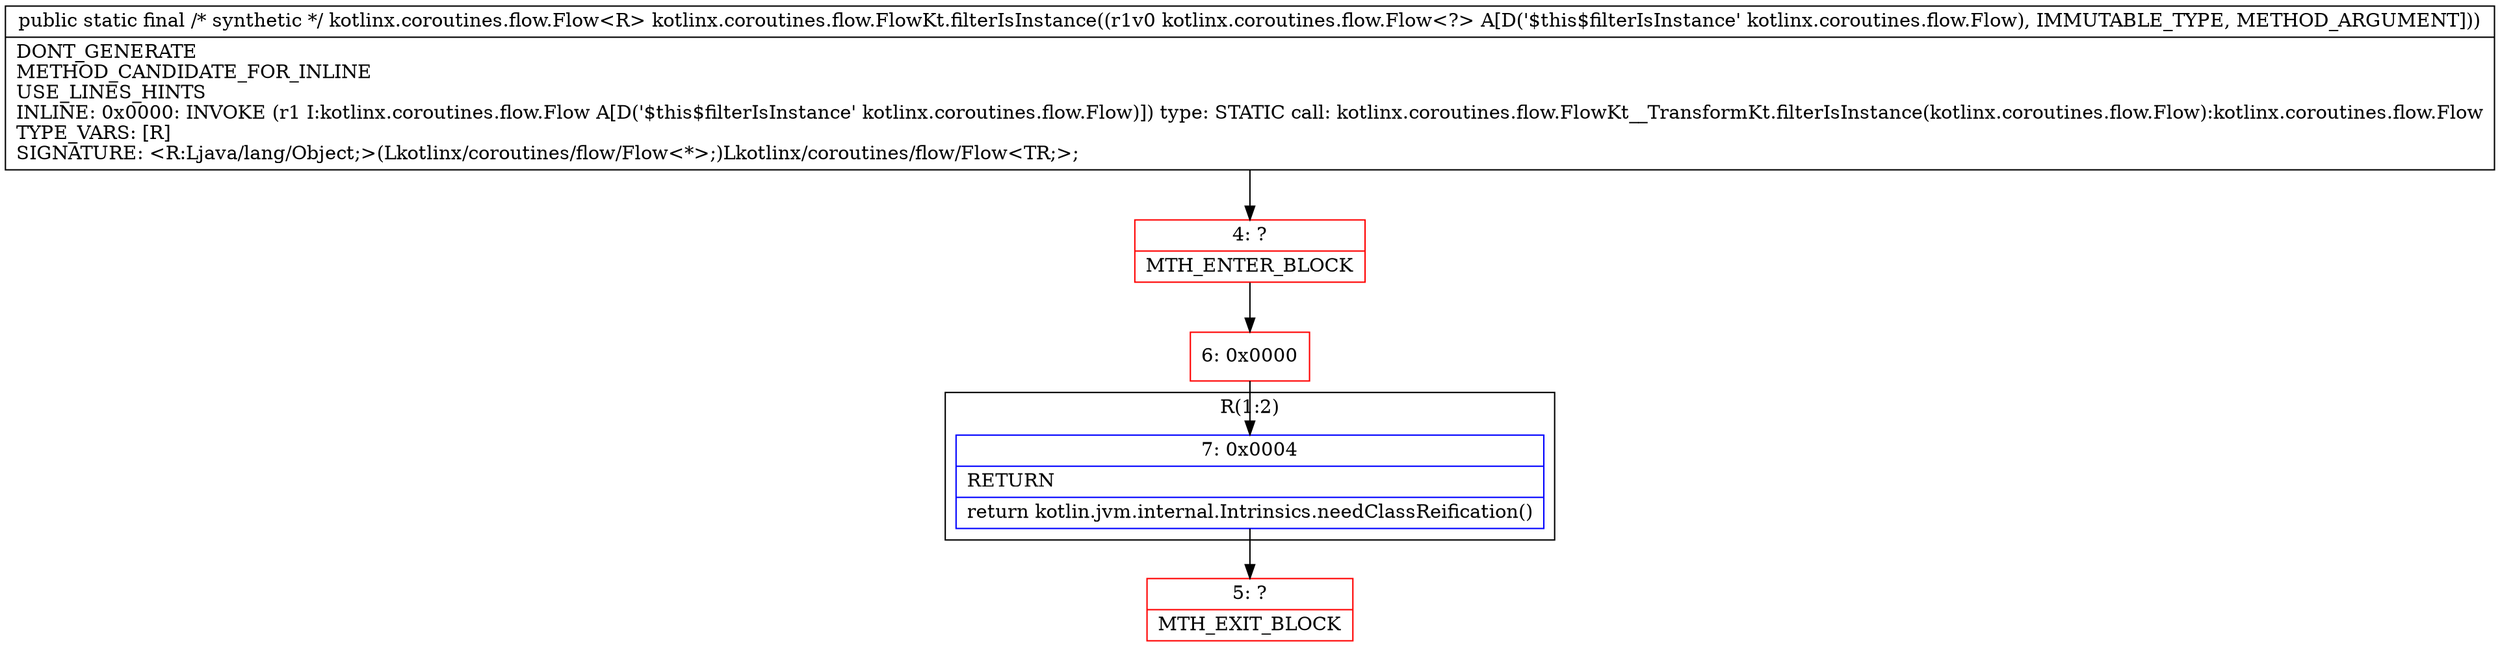 digraph "CFG forkotlinx.coroutines.flow.FlowKt.filterIsInstance(Lkotlinx\/coroutines\/flow\/Flow;)Lkotlinx\/coroutines\/flow\/Flow;" {
subgraph cluster_Region_1138462849 {
label = "R(1:2)";
node [shape=record,color=blue];
Node_7 [shape=record,label="{7\:\ 0x0004|RETURN\l|return kotlin.jvm.internal.Intrinsics.needClassReification()\l}"];
}
Node_4 [shape=record,color=red,label="{4\:\ ?|MTH_ENTER_BLOCK\l}"];
Node_6 [shape=record,color=red,label="{6\:\ 0x0000}"];
Node_5 [shape=record,color=red,label="{5\:\ ?|MTH_EXIT_BLOCK\l}"];
MethodNode[shape=record,label="{public static final \/* synthetic *\/ kotlinx.coroutines.flow.Flow\<R\> kotlinx.coroutines.flow.FlowKt.filterIsInstance((r1v0 kotlinx.coroutines.flow.Flow\<?\> A[D('$this$filterIsInstance' kotlinx.coroutines.flow.Flow), IMMUTABLE_TYPE, METHOD_ARGUMENT]))  | DONT_GENERATE\lMETHOD_CANDIDATE_FOR_INLINE\lUSE_LINES_HINTS\lINLINE: 0x0000: INVOKE  (r1 I:kotlinx.coroutines.flow.Flow A[D('$this$filterIsInstance' kotlinx.coroutines.flow.Flow)]) type: STATIC call: kotlinx.coroutines.flow.FlowKt__TransformKt.filterIsInstance(kotlinx.coroutines.flow.Flow):kotlinx.coroutines.flow.Flow\lTYPE_VARS: [R]\lSIGNATURE: \<R:Ljava\/lang\/Object;\>(Lkotlinx\/coroutines\/flow\/Flow\<*\>;)Lkotlinx\/coroutines\/flow\/Flow\<TR;\>;\l}"];
MethodNode -> Node_4;Node_7 -> Node_5;
Node_4 -> Node_6;
Node_6 -> Node_7;
}

